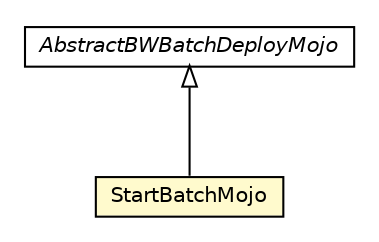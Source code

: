 #!/usr/local/bin/dot
#
# Class diagram 
# Generated by UMLGraph version R5_6-24-gf6e263 (http://www.umlgraph.org/)
#

digraph G {
	edge [fontname="Helvetica",fontsize=10,labelfontname="Helvetica",labelfontsize=10];
	node [fontname="Helvetica",fontsize=10,shape=plaintext];
	nodesep=0.25;
	ranksep=0.5;
	// fr.fastconnect.factory.tibco.bw.maven.deployment.batch.AbstractBWBatchDeployMojo
	c4412 [label=<<table title="fr.fastconnect.factory.tibco.bw.maven.deployment.batch.AbstractBWBatchDeployMojo" border="0" cellborder="1" cellspacing="0" cellpadding="2" port="p" href="./AbstractBWBatchDeployMojo.html">
		<tr><td><table border="0" cellspacing="0" cellpadding="1">
<tr><td align="center" balign="center"><font face="Helvetica-Oblique"> AbstractBWBatchDeployMojo </font></td></tr>
		</table></td></tr>
		</table>>, URL="./AbstractBWBatchDeployMojo.html", fontname="Helvetica", fontcolor="black", fontsize=10.0];
	// fr.fastconnect.factory.tibco.bw.maven.deployment.batch.StartBatchMojo
	c4413 [label=<<table title="fr.fastconnect.factory.tibco.bw.maven.deployment.batch.StartBatchMojo" border="0" cellborder="1" cellspacing="0" cellpadding="2" port="p" bgcolor="lemonChiffon" href="./StartBatchMojo.html">
		<tr><td><table border="0" cellspacing="0" cellpadding="1">
<tr><td align="center" balign="center"> StartBatchMojo </td></tr>
		</table></td></tr>
		</table>>, URL="./StartBatchMojo.html", fontname="Helvetica", fontcolor="black", fontsize=10.0];
	//fr.fastconnect.factory.tibco.bw.maven.deployment.batch.StartBatchMojo extends fr.fastconnect.factory.tibco.bw.maven.deployment.batch.AbstractBWBatchDeployMojo
	c4412:p -> c4413:p [dir=back,arrowtail=empty];
}

